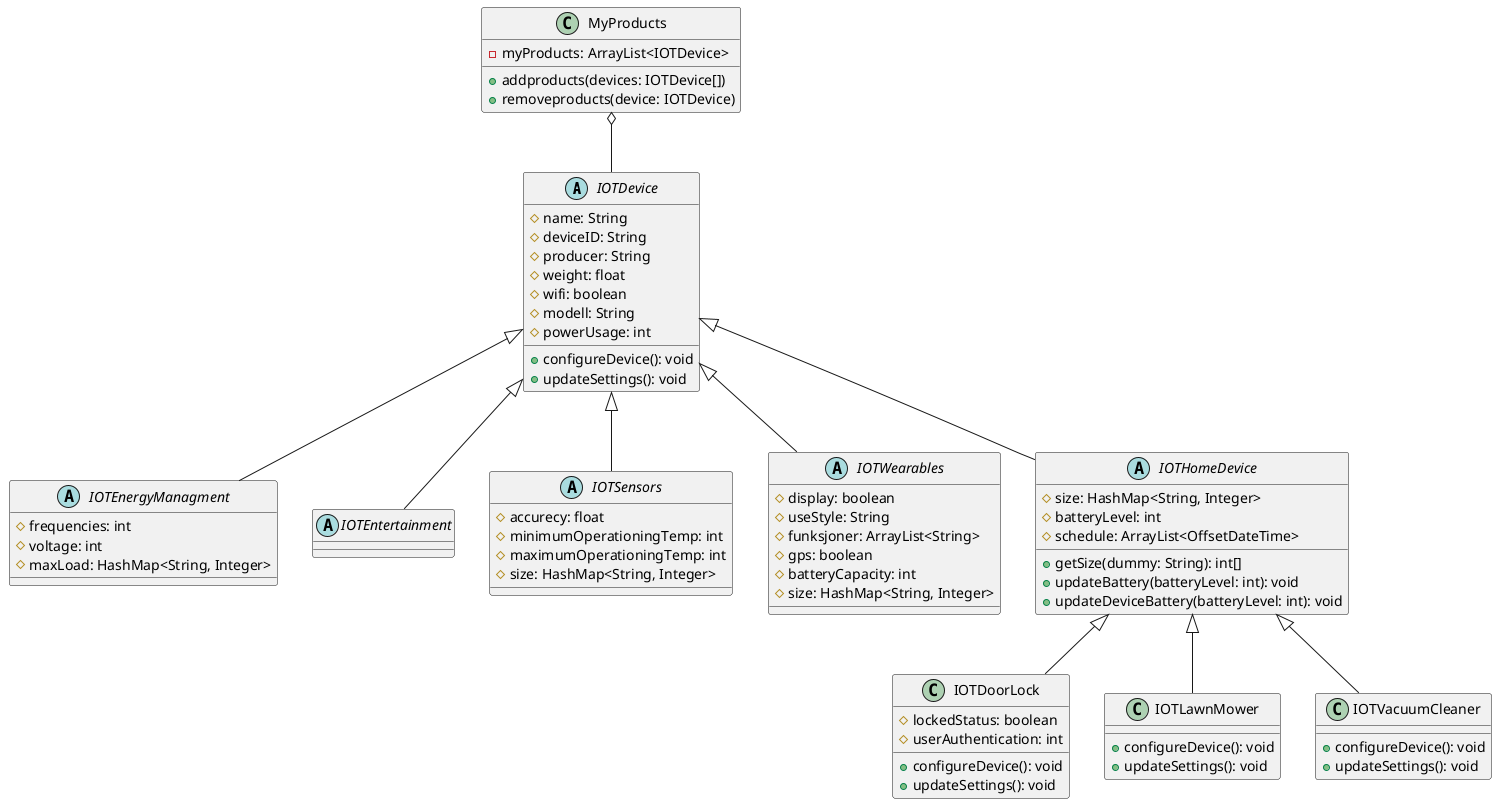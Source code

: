 @startuml
'https://plantuml.com/class-diagram

abstract class IOTDevice{
    #name: String
    #deviceID: String
    #producer: String
    #weight: float
    #wifi: boolean
    #modell: String
    #powerUsage: int
    +configureDevice(): void
    +updateSettings(): void
}
IOTDevice <|-- IOTEnergyManagment
IOTDevice <|-- IOTEntertainment
IOTDevice <|-- IOTSensors
IOTDevice <|-- IOTWearables
IOTDevice <|-- IOTHomeDevice
abstract class IOTEnergyManagment{
    #frequencies: int
    #voltage: int
    #maxLoad: HashMap<String, Integer>
}
abstract class IOTEntertainment
abstract class IOTSensors{
    #accurecy: float
    #minimumOperationingTemp: int
    #maximumOperationingTemp: int
    #size: HashMap<String, Integer>
}
abstract class IOTWearables{
    #display: boolean
    #useStyle: String
    #funksjoner: ArrayList<String>
    #gps: boolean
    #batteryCapacity: int
    #size: HashMap<String, Integer>
}
abstract class IOTHomeDevice{
    #size: HashMap<String, Integer>
    #batteryLevel: int
    #schedule: ArrayList<OffsetDateTime>
    +getSize(dummy: String): int[]
    +updateBattery(batteryLevel: int): void
    +updateDeviceBattery(batteryLevel: int): void
}
IOTHomeDevice <|-- IOTDoorLock
IOTHomeDevice <|-- IOTLawnMower
IOTHomeDevice <|-- IOTVacuumCleaner
class IOTDoorLock{
    #lockedStatus: boolean
    #userAuthentication: int
    +configureDevice(): void
    +updateSettings(): void
}
class IOTLawnMower{
    +configureDevice(): void
    +updateSettings(): void
}
class IOTVacuumCleaner{
    +configureDevice(): void
    +updateSettings(): void
}
class MyProducts{
    -myProducts: ArrayList<IOTDevice>
    +addproducts(devices: IOTDevice[])
    +removeproducts(device: IOTDevice)
}
MyProducts o-- IOTDevice

@enduml